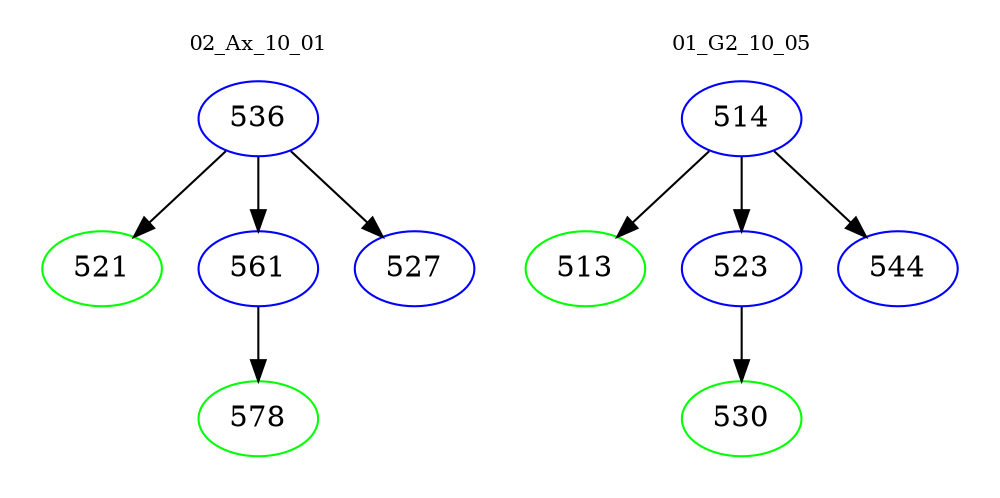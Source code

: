 digraph{
subgraph cluster_0 {
color = white
label = "02_Ax_10_01";
fontsize=10;
T0_536 [label="536", color="blue"]
T0_536 -> T0_521 [color="black"]
T0_521 [label="521", color="green"]
T0_536 -> T0_561 [color="black"]
T0_561 [label="561", color="blue"]
T0_561 -> T0_578 [color="black"]
T0_578 [label="578", color="green"]
T0_536 -> T0_527 [color="black"]
T0_527 [label="527", color="blue"]
}
subgraph cluster_1 {
color = white
label = "01_G2_10_05";
fontsize=10;
T1_514 [label="514", color="blue"]
T1_514 -> T1_513 [color="black"]
T1_513 [label="513", color="green"]
T1_514 -> T1_523 [color="black"]
T1_523 [label="523", color="blue"]
T1_523 -> T1_530 [color="black"]
T1_530 [label="530", color="green"]
T1_514 -> T1_544 [color="black"]
T1_544 [label="544", color="blue"]
}
}
